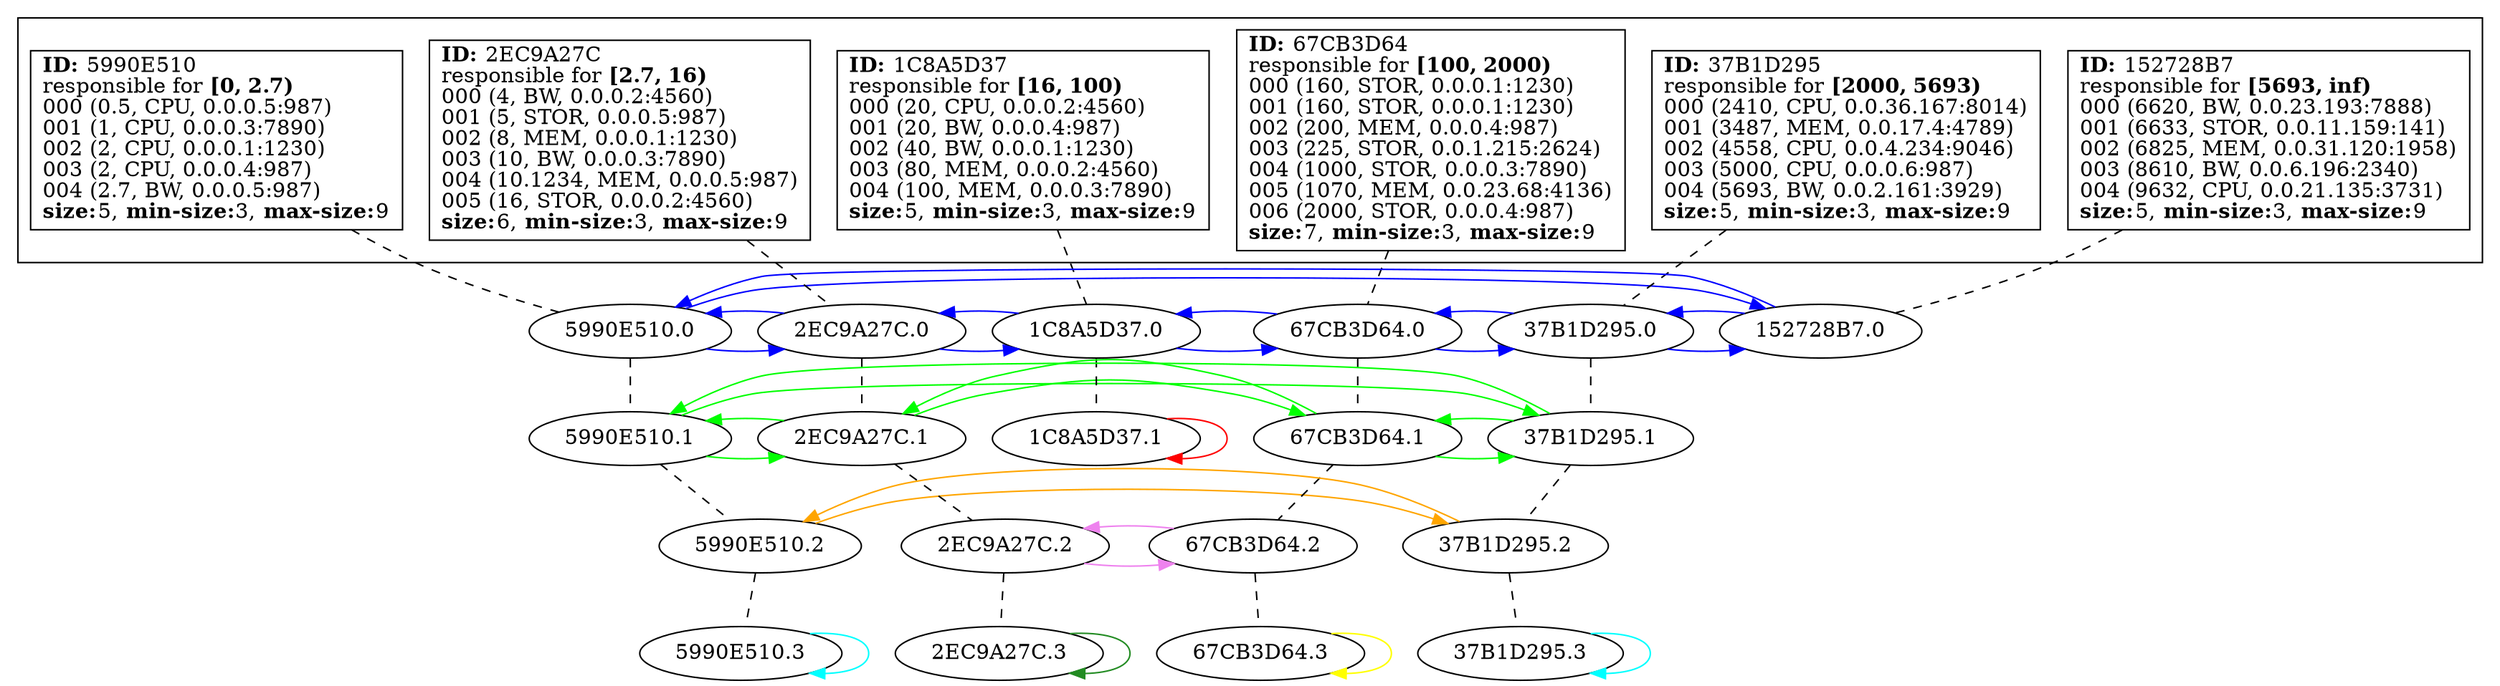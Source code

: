 strict
digraph SkipGraph {

	# vertical
	edge [dir=none style=dashed]
	subgraph {
		"5990E510" -> "5990E510.0" -> "5990E510.1" -> "5990E510.2" -> "5990E510.3"
		}
	subgraph {
		"2EC9A27C" -> "2EC9A27C.0" -> "2EC9A27C.1" -> "2EC9A27C.2" -> "2EC9A27C.3"
		}
	subgraph {
		"1C8A5D37" -> "1C8A5D37.0" -> "1C8A5D37.1"
		}
	subgraph {
		"67CB3D64" -> "67CB3D64.0" -> "67CB3D64.1" -> "67CB3D64.2" -> "67CB3D64.3"
		}
	subgraph {
		"37B1D295" -> "37B1D295.0" -> "37B1D295.1" -> "37B1D295.2" -> "37B1D295.3"
		}
	subgraph {
		"152728B7" -> "152728B7.0"
		}

	# horizontal
	edge [dir=forward, style=solid]
	subgraph cluster_content {
		rank = same
		"5990E510" [shape=box, label=
			<
				<B>ID:</B> 5990E510<BR ALIGN="LEFT"/>
				responsible for <B>[0, 2.7)</B><BR ALIGN="LEFT"/>
				000 (0.5, CPU, 0.0.0.5:987)<BR ALIGN="LEFT"/>
				001 (1, CPU, 0.0.0.3:7890)<BR ALIGN="LEFT"/>
				002 (2, CPU, 0.0.0.1:1230)<BR ALIGN="LEFT"/>
				003 (2, CPU, 0.0.0.4:987)<BR ALIGN="LEFT"/>
				004 (2.7, BW, 0.0.0.5:987)<BR ALIGN="LEFT"/>
			<B>size:</B>5, <B>min-size:</B>3, <B>max-size:</B>9<BR ALIGN="LEFT"/>			>]
		"2EC9A27C" [shape=box, label=
			<
				<B>ID:</B> 2EC9A27C<BR ALIGN="LEFT"/>
				responsible for <B>[2.7, 16)</B><BR ALIGN="LEFT"/>
				000 (4, BW, 0.0.0.2:4560)<BR ALIGN="LEFT"/>
				001 (5, STOR, 0.0.0.5:987)<BR ALIGN="LEFT"/>
				002 (8, MEM, 0.0.0.1:1230)<BR ALIGN="LEFT"/>
				003 (10, BW, 0.0.0.3:7890)<BR ALIGN="LEFT"/>
				004 (10.1234, MEM, 0.0.0.5:987)<BR ALIGN="LEFT"/>
				005 (16, STOR, 0.0.0.2:4560)<BR ALIGN="LEFT"/>
			<B>size:</B>6, <B>min-size:</B>3, <B>max-size:</B>9<BR ALIGN="LEFT"/>			>]
		"1C8A5D37" [shape=box, label=
			<
				<B>ID:</B> 1C8A5D37<BR ALIGN="LEFT"/>
				responsible for <B>[16, 100)</B><BR ALIGN="LEFT"/>
				000 (20, CPU, 0.0.0.2:4560)<BR ALIGN="LEFT"/>
				001 (20, BW, 0.0.0.4:987)<BR ALIGN="LEFT"/>
				002 (40, BW, 0.0.0.1:1230)<BR ALIGN="LEFT"/>
				003 (80, MEM, 0.0.0.2:4560)<BR ALIGN="LEFT"/>
				004 (100, MEM, 0.0.0.3:7890)<BR ALIGN="LEFT"/>
			<B>size:</B>5, <B>min-size:</B>3, <B>max-size:</B>9<BR ALIGN="LEFT"/>			>]
		"67CB3D64" [shape=box, label=
			<
				<B>ID:</B> 67CB3D64<BR ALIGN="LEFT"/>
				responsible for <B>[100, 2000)</B><BR ALIGN="LEFT"/>
				000 (160, STOR, 0.0.0.1:1230)<BR ALIGN="LEFT"/>
				001 (160, STOR, 0.0.0.1:1230)<BR ALIGN="LEFT"/>
				002 (200, MEM, 0.0.0.4:987)<BR ALIGN="LEFT"/>
				003 (225, STOR, 0.0.1.215:2624)<BR ALIGN="LEFT"/>
				004 (1000, STOR, 0.0.0.3:7890)<BR ALIGN="LEFT"/>
				005 (1070, MEM, 0.0.23.68:4136)<BR ALIGN="LEFT"/>
				006 (2000, STOR, 0.0.0.4:987)<BR ALIGN="LEFT"/>
			<B>size:</B>7, <B>min-size:</B>3, <B>max-size:</B>9<BR ALIGN="LEFT"/>			>]
		"37B1D295" [shape=box, label=
			<
				<B>ID:</B> 37B1D295<BR ALIGN="LEFT"/>
				responsible for <B>[2000, 5693)</B><BR ALIGN="LEFT"/>
				000 (2410, CPU, 0.0.36.167:8014)<BR ALIGN="LEFT"/>
				001 (3487, MEM, 0.0.17.4:4789)<BR ALIGN="LEFT"/>
				002 (4558, CPU, 0.0.4.234:9046)<BR ALIGN="LEFT"/>
				003 (5000, CPU, 0.0.0.6:987)<BR ALIGN="LEFT"/>
				004 (5693, BW, 0.0.2.161:3929)<BR ALIGN="LEFT"/>
			<B>size:</B>5, <B>min-size:</B>3, <B>max-size:</B>9<BR ALIGN="LEFT"/>			>]
		"152728B7" [shape=box, label=
			<
				<B>ID:</B> 152728B7<BR ALIGN="LEFT"/>
				responsible for <B>[5693, inf)</B><BR ALIGN="LEFT"/>
				000 (6620, BW, 0.0.23.193:7888)<BR ALIGN="LEFT"/>
				001 (6633, STOR, 0.0.11.159:141)<BR ALIGN="LEFT"/>
				002 (6825, MEM, 0.0.31.120:1958)<BR ALIGN="LEFT"/>
				003 (8610, BW, 0.0.6.196:2340)<BR ALIGN="LEFT"/>
				004 (9632, CPU, 0.0.21.135:3731)<BR ALIGN="LEFT"/>
			<B>size:</B>5, <B>min-size:</B>3, <B>max-size:</B>9<BR ALIGN="LEFT"/>			>]
	}

	edge [color=blue]
	subgraph 0 {
		rank = same
		label = "Level 0"
		subgraph {
			"5990E510.0" -> "2EC9A27C.0"
			"5990E510.0" -> "152728B7.0"
		}
		subgraph {
			"2EC9A27C.0" -> "1C8A5D37.0"
			"2EC9A27C.0" -> "5990E510.0"
		}
		subgraph {
			"1C8A5D37.0" -> "67CB3D64.0"
			"1C8A5D37.0" -> "2EC9A27C.0"
		}
		subgraph {
			"67CB3D64.0" -> "37B1D295.0"
			"67CB3D64.0" -> "1C8A5D37.0"
		}
		subgraph {
			"37B1D295.0" -> "152728B7.0"
			"37B1D295.0" -> "67CB3D64.0"
		}
		subgraph {
			"152728B7.0" -> "5990E510.0"
			"152728B7.0" -> "37B1D295.0"
		}
	}

	edge [color=red]
	subgraph 00 {
		rank = same
		label = "Level 1 (0)"
		subgraph {
			"1C8A5D37.1" -> "1C8A5D37.1"
			"1C8A5D37.1" -> "1C8A5D37.1"
		}
	}

	edge [color=green]
	subgraph 01 {
		rank = same
		label = "Level 1 (1)"
		subgraph {
			"5990E510.1" -> "2EC9A27C.1"
			"5990E510.1" -> "37B1D295.1"
		}
		subgraph {
			"2EC9A27C.1" -> "67CB3D64.1"
			"2EC9A27C.1" -> "5990E510.1"
		}
		subgraph {
			"67CB3D64.1" -> "37B1D295.1"
			"67CB3D64.1" -> "2EC9A27C.1"
		}
		subgraph {
			"37B1D295.1" -> "5990E510.1"
			"37B1D295.1" -> "67CB3D64.1"
		}
	}

	edge [color=orange]
	subgraph 010 {
		rank = same
		label = "Level 2 (10)"
		subgraph {
			"5990E510.2" -> "37B1D295.2"
			"5990E510.2" -> "37B1D295.2"
		}
		subgraph {
			"37B1D295.2" -> "5990E510.2"
			"37B1D295.2" -> "5990E510.2"
		}
	}

	edge [color=cyan]
	subgraph 0100 {
		rank = same
		label = "Level 3 (100)"
		subgraph {
			"5990E510.3" -> "5990E510.3"
			"5990E510.3" -> "5990E510.3"
		}
		subgraph {
			"37B1D295.3" -> "37B1D295.3"
			"37B1D295.3" -> "37B1D295.3"
		}
	}

	edge [color=violet]
	subgraph 011 {
		rank = same
		label = "Level 2 (11)"
		subgraph {
			"2EC9A27C.2" -> "67CB3D64.2"
			"2EC9A27C.2" -> "67CB3D64.2"
		}
		subgraph {
			"67CB3D64.2" -> "2EC9A27C.2"
			"67CB3D64.2" -> "2EC9A27C.2"
		}
	}

	edge [color=forestgreen]
	subgraph 0110 {
		rank = same
		label = "Level 3 (110)"
		subgraph {
			"2EC9A27C.3" -> "2EC9A27C.3"
			"2EC9A27C.3" -> "2EC9A27C.3"
		}
	}

	edge [color=yellow]
	subgraph 0111 {
		rank = same
		label = "Level 3 (111)"
		subgraph {
			"67CB3D64.3" -> "67CB3D64.3"
			"67CB3D64.3" -> "67CB3D64.3"
		}
	}


}
